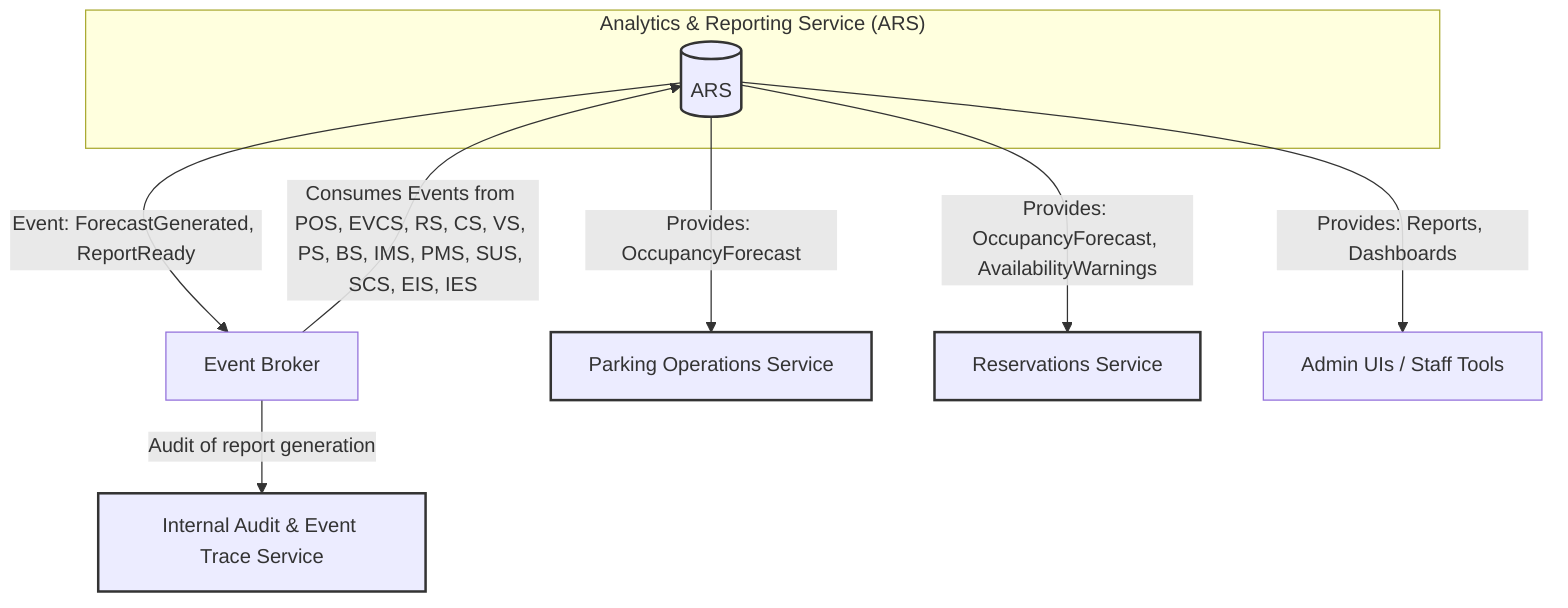 graph TD
    subgraph "Analytics & Reporting Service (ARS)"
        ARS[(ARS)]
    end

    %% Data & Events Consumed by ARS
    EventBroker[Event Broker] -->|Consumes Events from POS, EVCS, RS, CS, VS, PS, BS, IMS, PMS, SUS, SCS, EIS, IES| ARS

    %% Services Called & Events Published by ARS
    ARS -->|Provides: OccupancyForecast| POS[Parking Operations Service]
    ARS -->|Provides: OccupancyForecast, AvailabilityWarnings| RS[Reservations Service]
    ARS -->|Provides: Reports, Dashboards| AdminUI[Admin UIs / Staff Tools]
    ARS -->|Event: ForecastGenerated, ReportReady| EventBroker 
    %% If other services need to react

    %% General Event Publishing by ARS
    EventBroker -->|Audit of report generation| IAETS[Internal Audit & Event Trace Service]

    classDef service fill:#lightyellow,stroke:#333,stroke-width:2px;
    class ARS,POS,RS,IAETS service;
    class EventBroker fill:#lightblue,stroke:#333,stroke-width:2px;
    class AdminUI fill:#lightgreen,stroke:#333,stroke-width:2px;